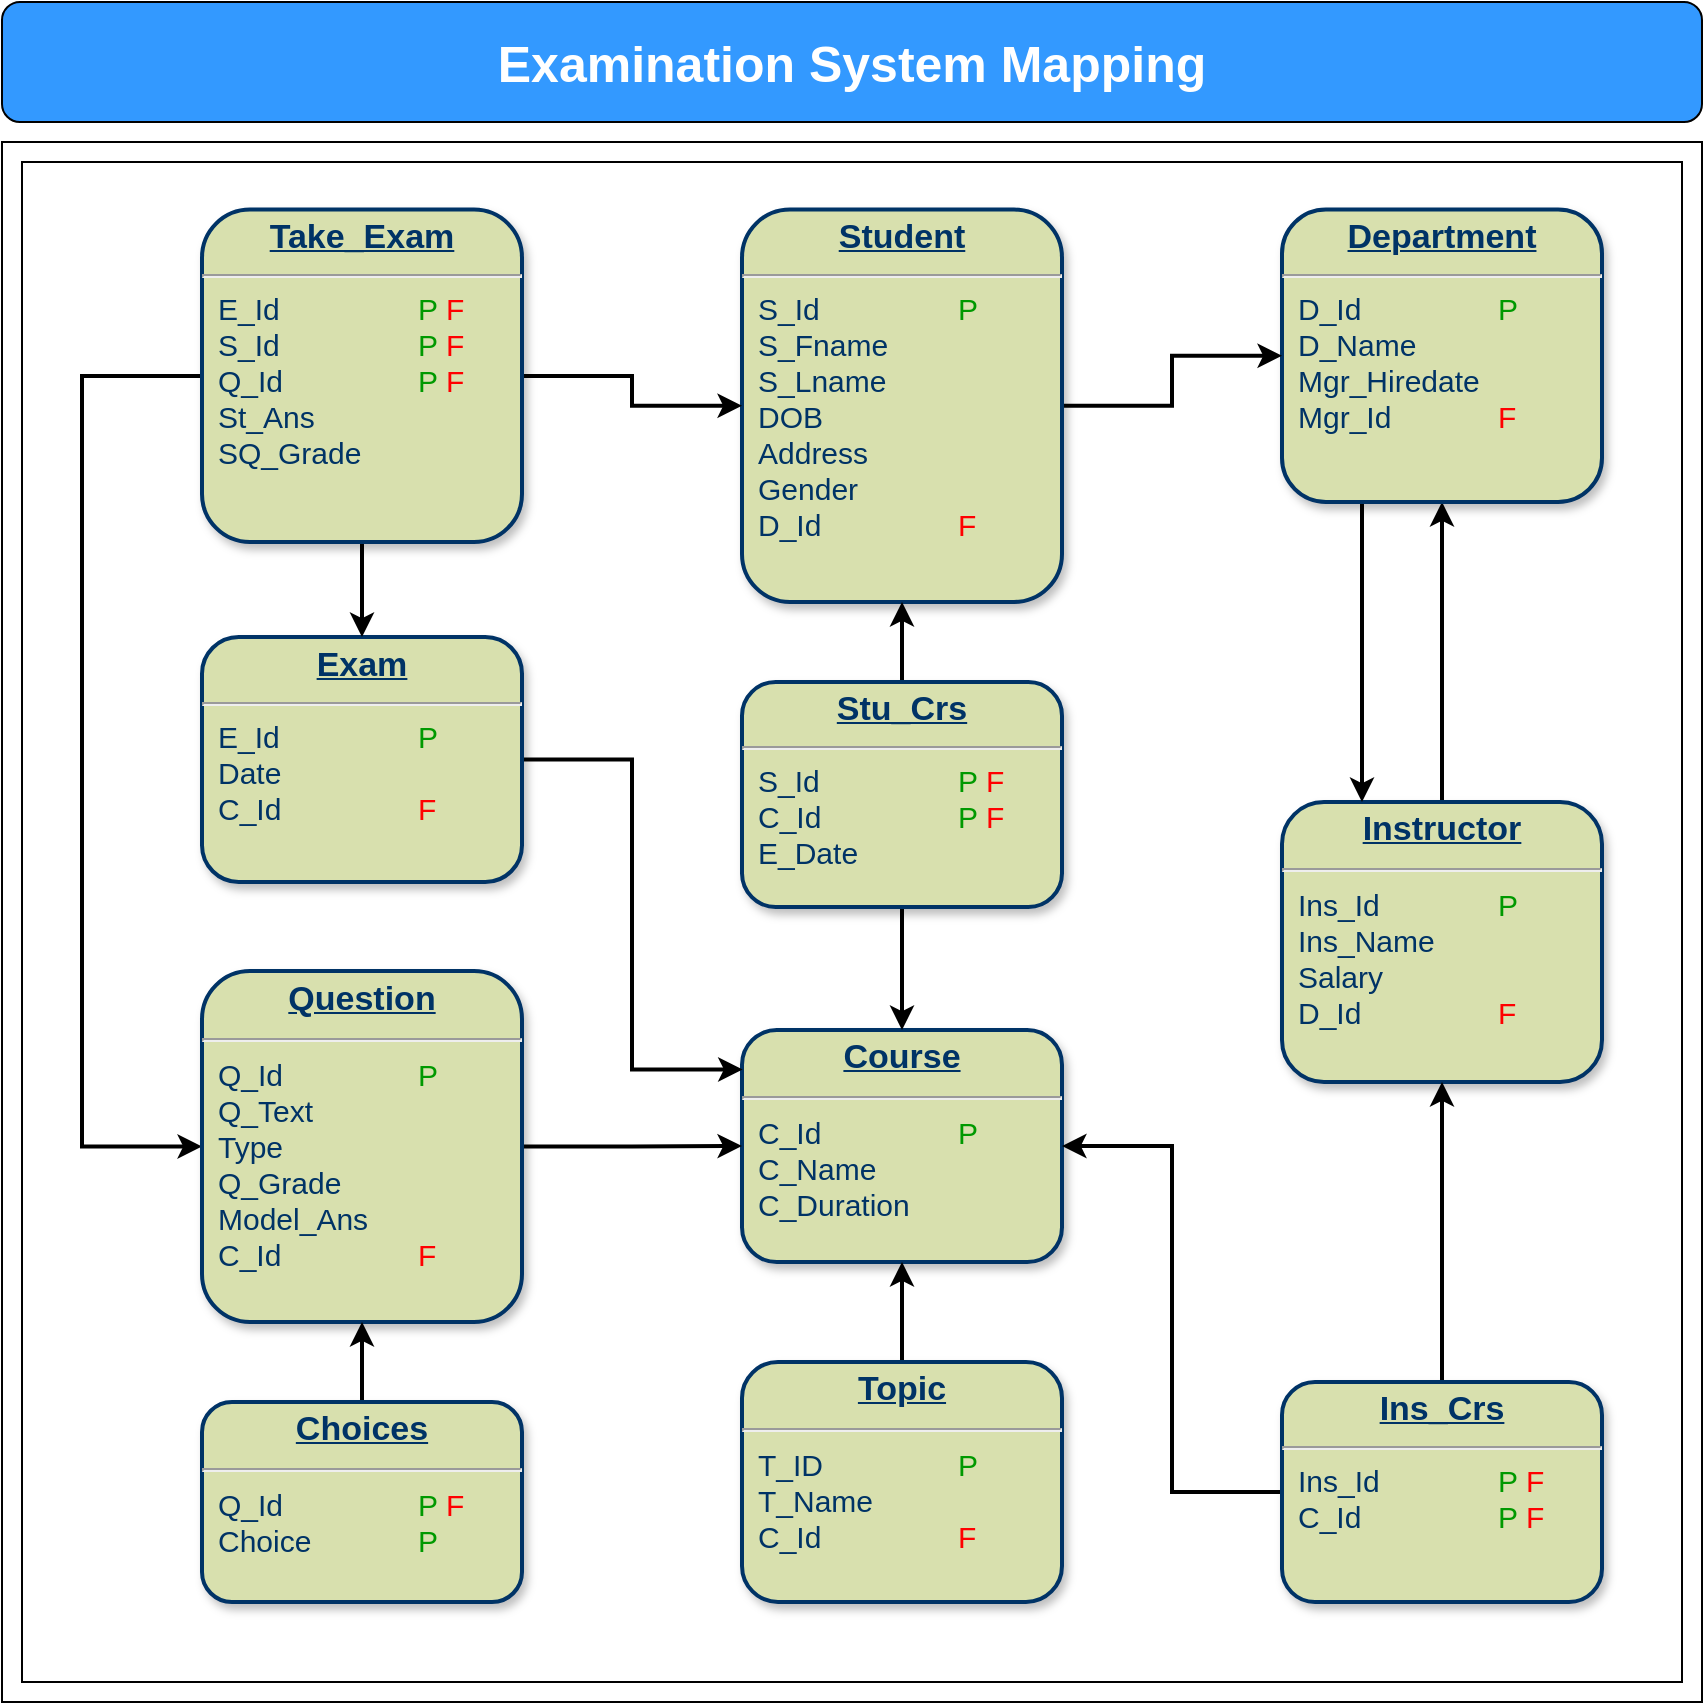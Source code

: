 <mxfile version="20.3.5" type="device"><diagram name="Page-1" id="efa7a0a1-bf9b-a30e-e6df-94a7791c09e9"><mxGraphModel dx="2083" dy="2058" grid="1" gridSize="10" guides="1" tooltips="1" connect="1" arrows="1" fold="1" page="1" pageScale="1" pageWidth="826" pageHeight="1169" background="none" math="0" shadow="0"><root><mxCell id="0"/><mxCell id="1" parent="0"/><mxCell id="19" value="&lt;p style=&quot;margin: 4px 0px 0px; text-align: center; text-decoration: underline; font-size: 17px;&quot;&gt;&lt;strong style=&quot;&quot;&gt;&lt;font style=&quot;font-size: 17px;&quot;&gt;Course&lt;/font&gt;&lt;/strong&gt;&lt;/p&gt;&lt;hr style=&quot;font-size: 17px;&quot;&gt;&lt;p style=&quot;margin: 0px 0px 0px 8px; font-size: 15px;&quot;&gt;&lt;font style=&quot;font-size: 15px;&quot;&gt;C_Id&lt;span style=&quot;white-space: pre;&quot;&gt;&#9;&lt;/span&gt;&lt;span style=&quot;white-space: pre;&quot;&gt;&#9;&lt;/span&gt;&lt;font color=&quot;#009900&quot;&gt;P&lt;/font&gt;&lt;br&gt;C_Name&lt;/font&gt;&lt;/p&gt;&lt;p style=&quot;margin: 0px 0px 0px 8px; font-size: 15px;&quot;&gt;&lt;font style=&quot;font-size: 15px;&quot;&gt;C_Duration&lt;/font&gt;&lt;/p&gt;&lt;p style=&quot;margin: 0px 0px 0px 8px; font-size: 15px;&quot;&gt;&lt;br&gt;&lt;/p&gt;" style="verticalAlign=top;align=left;overflow=fill;fontSize=12;fontFamily=Helvetica;html=1;strokeColor=#003366;shadow=1;fillColor=#D8E0AE;fontColor=#003366;strokeWidth=2;rounded=1;" parent="1" vertex="1"><mxGeometry x="360" y="454" width="160" height="116" as="geometry"/></mxCell><mxCell id="w06Irsgky0jaiwGKNpuG-139" style="edgeStyle=orthogonalEdgeStyle;rounded=0;orthogonalLoop=1;jettySize=auto;html=1;entryX=0.5;entryY=1;entryDx=0;entryDy=0;fontSize=16;strokeWidth=2;" parent="1" source="20" target="24" edge="1"><mxGeometry relative="1" as="geometry"/></mxCell><mxCell id="20" value="&lt;p style=&quot;margin: 4px 0px 0px; text-align: center; text-decoration: underline; font-size: 17px;&quot;&gt;&lt;b style=&quot;&quot;&gt;&lt;font style=&quot;font-size: 17px;&quot;&gt;Instructor&lt;/font&gt;&lt;/b&gt;&lt;/p&gt;&lt;hr style=&quot;font-size: 17px;&quot;&gt;&lt;p style=&quot;margin: 0px 0px 0px 8px; font-size: 15px;&quot;&gt;&lt;font style=&quot;font-size: 15px;&quot;&gt;Ins_Id&lt;span style=&quot;white-space: pre;&quot;&gt;&#9;&lt;/span&gt;&lt;span style=&quot;white-space: pre;&quot;&gt;&#9;&lt;/span&gt;&lt;font color=&quot;#009900&quot;&gt;P&lt;/font&gt;&lt;/font&gt;&lt;/p&gt;&lt;p style=&quot;margin: 0px 0px 0px 8px; font-size: 15px;&quot;&gt;&lt;font style=&quot;font-size: 15px;&quot;&gt;Ins_Name&lt;/font&gt;&lt;/p&gt;&lt;p style=&quot;margin: 0px 0px 0px 8px; font-size: 15px;&quot;&gt;&lt;font style=&quot;font-size: 15px;&quot;&gt;Salary&lt;/font&gt;&lt;/p&gt;&lt;p style=&quot;margin: 0px 0px 0px 8px; font-size: 15px;&quot;&gt;&lt;font style=&quot;font-size: 15px;&quot;&gt;D_Id&lt;span style=&quot;white-space: pre;&quot;&gt;&#9;&lt;/span&gt;&lt;span style=&quot;white-space: pre;&quot;&gt;&#9;&lt;/span&gt;&lt;font color=&quot;#ff0000&quot;&gt;F&lt;/font&gt;&lt;/font&gt;&lt;/p&gt;&lt;p style=&quot;margin: 0px 0px 0px 8px; font-size: 15px;&quot;&gt;&lt;br&gt;&lt;/p&gt;" style="verticalAlign=top;align=left;overflow=fill;fontSize=12;fontFamily=Helvetica;html=1;strokeColor=#003366;shadow=1;fillColor=#D8E0AE;fontColor=#003366;strokeWidth=2;rounded=1;" parent="1" vertex="1"><mxGeometry x="630" y="340" width="160" height="140" as="geometry"/></mxCell><mxCell id="w06Irsgky0jaiwGKNpuG-158" style="edgeStyle=orthogonalEdgeStyle;rounded=0;orthogonalLoop=1;jettySize=auto;html=1;entryX=0.002;entryY=0.17;entryDx=0;entryDy=0;entryPerimeter=0;fontSize=16;strokeWidth=2;" parent="1" source="21" target="19" edge="1"><mxGeometry relative="1" as="geometry"/></mxCell><mxCell id="21" value="&lt;p style=&quot;margin: 4px 0px 0px; text-align: center; text-decoration: underline;&quot;&gt;&lt;b style=&quot;&quot;&gt;&lt;font style=&quot;font-size: 17px;&quot;&gt;Exam&lt;/font&gt;&lt;/b&gt;&lt;/p&gt;&lt;hr style=&quot;font-size: 15px;&quot;&gt;&lt;p style=&quot;margin: 0px 0px 0px 8px; font-size: 15px;&quot;&gt;&lt;font style=&quot;font-size: 15px;&quot;&gt;E_Id&lt;span style=&quot;white-space: pre;&quot;&gt;&#9;&lt;/span&gt;&lt;span style=&quot;white-space: pre;&quot;&gt;&#9;&lt;span style=&quot;white-space: pre;&quot;&gt;&#9;&lt;/span&gt;&lt;/span&gt;&lt;font color=&quot;#009900&quot;&gt;P&lt;/font&gt;&lt;/font&gt;&lt;/p&gt;&lt;p style=&quot;margin: 0px 0px 0px 8px; font-size: 15px;&quot;&gt;&lt;font style=&quot;font-size: 15px;&quot;&gt;Date&lt;/font&gt;&lt;/p&gt;&lt;p style=&quot;margin: 0px 0px 0px 8px; font-size: 15px;&quot;&gt;&lt;font style=&quot;font-size: 15px;&quot;&gt;C_Id&lt;span style=&quot;white-space: pre;&quot;&gt;&#9;&lt;span style=&quot;white-space: pre;&quot;&gt;&#9;&lt;/span&gt;&lt;/span&gt;&lt;font color=&quot;#ff0000&quot;&gt;F&lt;/font&gt;&lt;/font&gt;&lt;/p&gt;&lt;p style=&quot;margin: 0px 0px 0px 8px; font-size: 15px;&quot;&gt;&lt;br&gt;&lt;/p&gt;" style="verticalAlign=top;align=left;overflow=fill;fontSize=12;fontFamily=Helvetica;html=1;strokeColor=#003366;shadow=1;fillColor=#D8E0AE;fontColor=#003366;strokeWidth=2;rounded=1;" parent="1" vertex="1"><mxGeometry x="90" y="257.5" width="160" height="122.5" as="geometry"/></mxCell><mxCell id="w06Irsgky0jaiwGKNpuG-147" style="edgeStyle=orthogonalEdgeStyle;rounded=0;orthogonalLoop=1;jettySize=auto;html=1;exitX=0.5;exitY=0;exitDx=0;exitDy=0;entryX=0.5;entryY=1;entryDx=0;entryDy=0;fontSize=16;strokeWidth=2;" parent="1" source="23" target="19" edge="1"><mxGeometry relative="1" as="geometry"/></mxCell><mxCell id="23" value="&lt;p style=&quot;margin: 4px 0px 0px; text-align: center; text-decoration: underline; font-size: 17px;&quot;&gt;&lt;strong style=&quot;&quot;&gt;&lt;font style=&quot;font-size: 17px;&quot;&gt;Topic&lt;/font&gt;&lt;/strong&gt;&lt;/p&gt;&lt;hr style=&quot;font-size: 17px;&quot;&gt;&lt;p style=&quot;margin: 0px 0px 0px 8px; font-size: 15px;&quot;&gt;&lt;font style=&quot;font-size: 15px;&quot;&gt;T_ID&lt;span style=&quot;white-space: pre;&quot;&gt;&#9;&lt;/span&gt;&lt;span style=&quot;white-space: pre;&quot;&gt;&#9;&lt;/span&gt;&lt;font color=&quot;#009900&quot;&gt;P&lt;/font&gt;&lt;/font&gt;&lt;/p&gt;&lt;p style=&quot;margin: 0px 0px 0px 8px; font-size: 15px;&quot;&gt;&lt;font style=&quot;font-size: 15px;&quot;&gt;T_Name&lt;/font&gt;&lt;/p&gt;&lt;p style=&quot;margin: 0px 0px 0px 8px; font-size: 15px;&quot;&gt;&lt;font style=&quot;font-size: 15px;&quot;&gt;C_Id&lt;span style=&quot;white-space: pre;&quot;&gt;&#9;&lt;/span&gt;&lt;span style=&quot;white-space: pre;&quot;&gt;&#9;&lt;/span&gt;&lt;font color=&quot;#ff0000&quot;&gt;F&lt;/font&gt;&lt;/font&gt;&lt;/p&gt;" style="verticalAlign=top;align=left;overflow=fill;fontSize=12;fontFamily=Helvetica;html=1;strokeColor=#003366;shadow=1;fillColor=#D8E0AE;fontColor=#003366;strokeWidth=2;rounded=1;" parent="1" vertex="1"><mxGeometry x="360" y="620" width="160" height="120" as="geometry"/></mxCell><mxCell id="w06Irsgky0jaiwGKNpuG-140" style="edgeStyle=orthogonalEdgeStyle;rounded=0;orthogonalLoop=1;jettySize=auto;html=1;entryX=0.25;entryY=0;entryDx=0;entryDy=0;fontSize=16;exitX=0.25;exitY=1;exitDx=0;exitDy=0;strokeWidth=2;" parent="1" source="24" target="20" edge="1"><mxGeometry relative="1" as="geometry"/></mxCell><mxCell id="24" value="&lt;p style=&quot;margin: 4px 0px 0px; text-align: center; text-decoration: underline;&quot;&gt;&lt;strong style=&quot;&quot;&gt;&lt;font style=&quot;font-size: 17px;&quot;&gt;Department&lt;/font&gt;&lt;/strong&gt;&lt;/p&gt;&lt;hr style=&quot;font-size: 15px;&quot;&gt;&lt;p style=&quot;margin: 0px 0px 0px 8px; font-size: 15px;&quot;&gt;&lt;font style=&quot;font-size: 15px;&quot;&gt;D_Id&lt;span style=&quot;white-space: pre;&quot;&gt;&#9;&lt;/span&gt;&lt;span style=&quot;white-space: pre;&quot;&gt;&#9;&lt;/span&gt;&lt;font color=&quot;#009900&quot;&gt;P&lt;/font&gt;&lt;/font&gt;&lt;/p&gt;&lt;p style=&quot;margin: 0px 0px 0px 8px; font-size: 15px;&quot;&gt;&lt;font style=&quot;font-size: 15px;&quot;&gt;D_Name&lt;/font&gt;&lt;/p&gt;&lt;p style=&quot;margin: 0px 0px 0px 8px; font-size: 15px;&quot;&gt;&lt;font style=&quot;font-size: 15px;&quot;&gt;Mgr_Hiredate&lt;/font&gt;&lt;/p&gt;&lt;p style=&quot;margin: 0px 0px 0px 8px; font-size: 15px;&quot;&gt;&lt;font style=&quot;font-size: 15px;&quot;&gt;Mgr_Id&lt;span style=&quot;white-space: pre;&quot;&gt;&#9;&lt;/span&gt;&lt;span style=&quot;white-space: pre;&quot;&gt;&#9;&lt;/span&gt;&lt;font color=&quot;#ff0000&quot;&gt;F&lt;/font&gt;&lt;/font&gt;&lt;/p&gt;" style="verticalAlign=top;align=left;overflow=fill;fontSize=12;fontFamily=Helvetica;html=1;strokeColor=#003366;shadow=1;fillColor=#D8E0AE;fontColor=#003366;strokeWidth=2;rounded=1;" parent="1" vertex="1"><mxGeometry x="630" y="43.75" width="160" height="146.25" as="geometry"/></mxCell><mxCell id="gjv7jHiOcgRAa-CNQBFa-36" style="edgeStyle=orthogonalEdgeStyle;rounded=0;orthogonalLoop=1;jettySize=auto;html=1;exitX=1;exitY=0.5;exitDx=0;exitDy=0;entryX=0;entryY=0.5;entryDx=0;entryDy=0;strokeWidth=2;" edge="1" parent="1" source="25" target="24"><mxGeometry relative="1" as="geometry"/></mxCell><mxCell id="25" value="&lt;p style=&quot;margin: 4px 0px 0px; text-align: center; text-decoration: underline;&quot;&gt;&lt;b style=&quot;&quot;&gt;&lt;font style=&quot;font-size: 17px;&quot;&gt;Student&lt;/font&gt;&lt;/b&gt;&lt;/p&gt;&lt;hr style=&quot;font-size: 15px;&quot;&gt;&lt;p style=&quot;margin: 0px 0px 0px 8px; font-size: 15px;&quot;&gt;&lt;font style=&quot;font-size: 15px;&quot;&gt;S_Id&lt;span style=&quot;white-space: pre;&quot;&gt;&#9;&lt;/span&gt;&lt;span style=&quot;white-space: pre;&quot;&gt;&#9;&lt;/span&gt;&lt;span style=&quot;white-space: pre;&quot;&gt;&#9;&lt;/span&gt;&lt;font color=&quot;#009900&quot;&gt;P&lt;/font&gt;&lt;/font&gt;&lt;/p&gt;&lt;p style=&quot;margin: 0px 0px 0px 8px; font-size: 15px;&quot;&gt;&lt;font style=&quot;font-size: 15px;&quot;&gt;S_Fname&lt;/font&gt;&lt;/p&gt;&lt;p style=&quot;margin: 0px 0px 0px 8px; font-size: 15px;&quot;&gt;&lt;font style=&quot;font-size: 15px;&quot;&gt;S_Lname&lt;/font&gt;&lt;/p&gt;&lt;p style=&quot;margin: 0px 0px 0px 8px; font-size: 15px;&quot;&gt;&lt;font style=&quot;font-size: 15px;&quot;&gt;DOB&lt;/font&gt;&lt;/p&gt;&lt;p style=&quot;margin: 0px 0px 0px 8px; font-size: 15px;&quot;&gt;&lt;font style=&quot;font-size: 15px;&quot;&gt;Address&lt;/font&gt;&lt;/p&gt;&lt;p style=&quot;margin: 0px 0px 0px 8px; font-size: 15px;&quot;&gt;&lt;font style=&quot;font-size: 15px;&quot;&gt;Gender&lt;/font&gt;&lt;/p&gt;&lt;p style=&quot;margin: 0px 0px 0px 8px; font-size: 15px;&quot;&gt;&lt;font style=&quot;font-size: 15px;&quot;&gt;D_Id&lt;span style=&quot;white-space: pre;&quot;&gt;&#9;&lt;/span&gt;&lt;span style=&quot;white-space: pre;&quot;&gt;&#9;&lt;/span&gt;&lt;font color=&quot;#ff0000&quot;&gt;F&lt;/font&gt;&lt;/font&gt;&lt;/p&gt;&lt;p style=&quot;margin: 0px 0px 0px 8px; font-size: 15px;&quot;&gt;&lt;br&gt;&lt;/p&gt;" style="verticalAlign=top;align=left;overflow=fill;fontSize=12;fontFamily=Helvetica;html=1;strokeColor=#003366;shadow=1;fillColor=#D8E0AE;fontColor=#003366;strokeWidth=2;rounded=1;" parent="1" vertex="1"><mxGeometry x="360" y="43.75" width="160" height="196.25" as="geometry"/></mxCell><mxCell id="w06Irsgky0jaiwGKNpuG-156" style="edgeStyle=orthogonalEdgeStyle;rounded=0;orthogonalLoop=1;jettySize=auto;html=1;entryX=0;entryY=0.5;entryDx=0;entryDy=0;fontSize=16;strokeWidth=2;" parent="1" source="29" target="25" edge="1"><mxGeometry relative="1" as="geometry"/></mxCell><mxCell id="w06Irsgky0jaiwGKNpuG-157" style="edgeStyle=orthogonalEdgeStyle;rounded=0;orthogonalLoop=1;jettySize=auto;html=1;exitX=0.5;exitY=1;exitDx=0;exitDy=0;entryX=0.5;entryY=0;entryDx=0;entryDy=0;fontSize=16;strokeWidth=2;" parent="1" source="29" target="21" edge="1"><mxGeometry relative="1" as="geometry"/></mxCell><mxCell id="gjv7jHiOcgRAa-CNQBFa-47" style="edgeStyle=orthogonalEdgeStyle;rounded=0;orthogonalLoop=1;jettySize=auto;html=1;entryX=0;entryY=0.5;entryDx=0;entryDy=0;strokeWidth=2;fontSize=17;fontColor=#009900;" edge="1" parent="1" source="29" target="33"><mxGeometry relative="1" as="geometry"><Array as="points"><mxPoint x="30" y="127"/><mxPoint x="30" y="512"/></Array></mxGeometry></mxCell><mxCell id="29" value="&lt;p style=&quot;margin: 4px 0px 0px; text-align: center; text-decoration: underline;&quot;&gt;&lt;b style=&quot;&quot;&gt;&lt;font style=&quot;font-size: 17px;&quot;&gt;Take_Exam&lt;/font&gt;&lt;/b&gt;&lt;/p&gt;&lt;hr style=&quot;font-size: 15px;&quot;&gt;&lt;p style=&quot;margin: 0px 0px 0px 8px; font-size: 15px;&quot;&gt;&lt;font style=&quot;font-size: 15px;&quot;&gt;E_Id&lt;span style=&quot;white-space: pre;&quot;&gt;&#9;&lt;/span&gt;&lt;span style=&quot;white-space: pre;&quot;&gt;&#9;&lt;span style=&quot;white-space: pre;&quot;&gt;&#9;&lt;/span&gt;&lt;/span&gt;&lt;font color=&quot;#009900&quot;&gt;P&lt;/font&gt; &lt;font color=&quot;#ff0000&quot;&gt;F&lt;/font&gt;&lt;/font&gt;&lt;/p&gt;&lt;p style=&quot;margin: 0px 0px 0px 8px; font-size: 15px;&quot;&gt;&lt;font style=&quot;font-size: 15px;&quot;&gt;S_Id&lt;span style=&quot;white-space: pre;&quot;&gt;&#9;&lt;/span&gt;&lt;span style=&quot;white-space: pre;&quot;&gt;&#9;&lt;span style=&quot;white-space: pre;&quot;&gt;&#9;&lt;/span&gt;&lt;/span&gt;&lt;font color=&quot;#009900&quot;&gt;P&lt;/font&gt; &lt;font color=&quot;#ff0000&quot;&gt;F&lt;/font&gt;&lt;/font&gt;&lt;/p&gt;&lt;p style=&quot;margin: 0px 0px 0px 8px; font-size: 15px;&quot;&gt;&lt;font style=&quot;font-size: 15px;&quot;&gt;Q_Id&lt;span style=&quot;white-space: pre;&quot;&gt;&#9;&lt;span style=&quot;white-space: pre;&quot;&gt;&#9;&lt;/span&gt;&lt;/span&gt;&lt;font color=&quot;#009900&quot;&gt;P &lt;/font&gt;&lt;font color=&quot;#ff0000&quot;&gt;F&lt;/font&gt;&lt;/font&gt;&lt;/p&gt;&lt;p style=&quot;margin: 0px 0px 0px 8px; font-size: 15px;&quot;&gt;&lt;font style=&quot;font-size: 15px;&quot;&gt;St_Ans&lt;/font&gt;&lt;/p&gt;&lt;p style=&quot;margin: 0px 0px 0px 8px; font-size: 15px;&quot;&gt;&lt;font style=&quot;font-size: 15px;&quot;&gt;SQ_Grade&lt;/font&gt;&lt;/p&gt;&lt;p style=&quot;margin: 0px 0px 0px 8px; font-size: 15px;&quot;&gt;&lt;br&gt;&lt;/p&gt;" style="verticalAlign=top;align=left;overflow=fill;fontSize=12;fontFamily=Helvetica;html=1;strokeColor=#003366;shadow=1;fillColor=#D8E0AE;fontColor=#003366;strokeWidth=2;rounded=1;" parent="1" vertex="1"><mxGeometry x="90" y="43.75" width="160" height="166.25" as="geometry"/></mxCell><mxCell id="w06Irsgky0jaiwGKNpuG-162" style="edgeStyle=orthogonalEdgeStyle;rounded=0;orthogonalLoop=1;jettySize=auto;html=1;entryX=0;entryY=0.5;entryDx=0;entryDy=0;fontSize=16;strokeWidth=2;" parent="1" source="33" target="19" edge="1"><mxGeometry relative="1" as="geometry"/></mxCell><mxCell id="33" value="&lt;p style=&quot;margin: 4px 0px 0px; text-align: center; text-decoration: underline; font-size: 17px;&quot;&gt;&lt;b style=&quot;&quot;&gt;&lt;font style=&quot;font-size: 17px;&quot;&gt;Question&lt;/font&gt;&lt;/b&gt;&lt;/p&gt;&lt;hr style=&quot;font-size: 17px;&quot;&gt;&lt;p style=&quot;margin: 0px 0px 0px 8px; font-size: 15px;&quot;&gt;&lt;font style=&quot;font-size: 15px;&quot;&gt;Q_Id&lt;span style=&quot;white-space: pre;&quot;&gt;&#9;&lt;span style=&quot;white-space: pre;&quot;&gt;&#9;&lt;/span&gt;&lt;/span&gt;&lt;font color=&quot;#009900&quot;&gt;P&lt;/font&gt;&lt;/font&gt;&lt;/p&gt;&lt;p style=&quot;margin: 0px 0px 0px 8px; font-size: 15px;&quot;&gt;&lt;font style=&quot;font-size: 15px;&quot;&gt;Q_Text&lt;/font&gt;&lt;/p&gt;&lt;p style=&quot;margin: 0px 0px 0px 8px; font-size: 15px;&quot;&gt;&lt;font style=&quot;font-size: 15px;&quot;&gt;Type&lt;/font&gt;&lt;/p&gt;&lt;p style=&quot;margin: 0px 0px 0px 8px; font-size: 15px;&quot;&gt;&lt;font style=&quot;font-size: 15px;&quot;&gt;Q_Grade&lt;/font&gt;&lt;/p&gt;&lt;p style=&quot;margin: 0px 0px 0px 8px; font-size: 15px;&quot;&gt;&lt;font style=&quot;font-size: 15px;&quot;&gt;Model_Ans&lt;/font&gt;&lt;/p&gt;&lt;p style=&quot;margin: 0px 0px 0px 8px; font-size: 15px;&quot;&gt;&lt;font style=&quot;font-size: 15px;&quot;&gt;C_Id&lt;span style=&quot;white-space: pre;&quot;&gt;&#9;&lt;/span&gt;&lt;span style=&quot;white-space: pre;&quot;&gt;&#9;&lt;/span&gt;&lt;font color=&quot;#ff0000&quot;&gt;F&lt;/font&gt;&lt;/font&gt;&lt;/p&gt;" style="verticalAlign=top;align=left;overflow=fill;fontSize=12;fontFamily=Helvetica;html=1;strokeColor=#003366;shadow=1;fillColor=#D8E0AE;fontColor=#003366;strokeWidth=2;rounded=1;" parent="1" vertex="1"><mxGeometry x="90" y="424.5" width="160" height="175.5" as="geometry"/></mxCell><mxCell id="w06Irsgky0jaiwGKNpuG-159" style="edgeStyle=orthogonalEdgeStyle;rounded=0;orthogonalLoop=1;jettySize=auto;html=1;exitX=0.5;exitY=0;exitDx=0;exitDy=0;entryX=0.5;entryY=1;entryDx=0;entryDy=0;fontSize=16;strokeWidth=2;" parent="1" source="35" target="20" edge="1"><mxGeometry relative="1" as="geometry"/></mxCell><mxCell id="w06Irsgky0jaiwGKNpuG-161" style="edgeStyle=orthogonalEdgeStyle;rounded=0;orthogonalLoop=1;jettySize=auto;html=1;entryX=1;entryY=0.5;entryDx=0;entryDy=0;fontSize=16;strokeWidth=2;" parent="1" source="35" target="19" edge="1"><mxGeometry relative="1" as="geometry"/></mxCell><mxCell id="35" value="&lt;p style=&quot;margin: 4px 0px 0px; text-align: center; text-decoration: underline;&quot;&gt;&lt;b style=&quot;&quot;&gt;&lt;font style=&quot;font-size: 17px;&quot;&gt;Ins_Crs&lt;/font&gt;&lt;/b&gt;&lt;/p&gt;&lt;hr style=&quot;font-size: 15px;&quot;&gt;&lt;p style=&quot;margin: 0px 0px 0px 8px; font-size: 15px;&quot;&gt;&lt;font style=&quot;font-size: 15px;&quot;&gt;Ins_Id&lt;span style=&quot;white-space: pre;&quot;&gt;&#9;&lt;/span&gt;&lt;span style=&quot;white-space: pre;&quot;&gt;&#9;&lt;/span&gt;&lt;font color=&quot;#009900&quot;&gt;P&lt;/font&gt; &lt;font color=&quot;#ff0000&quot;&gt;F&lt;/font&gt;&lt;/font&gt;&lt;/p&gt;&lt;p style=&quot;margin: 0px 0px 0px 8px; font-size: 15px;&quot;&gt;&lt;font style=&quot;font-size: 15px;&quot;&gt;C_Id&lt;span style=&quot;white-space: pre;&quot;&gt;&#9;&lt;/span&gt;&lt;span style=&quot;white-space: pre;&quot;&gt;&#9;&lt;/span&gt;&lt;font color=&quot;#009900&quot;&gt;P &lt;/font&gt;&lt;font color=&quot;#ff0000&quot;&gt;F&lt;/font&gt;&lt;/font&gt;&lt;/p&gt;&lt;p style=&quot;margin: 0px 0px 0px 8px; font-size: 15px;&quot;&gt;&lt;br&gt;&lt;/p&gt;" style="verticalAlign=top;align=left;overflow=fill;fontSize=12;fontFamily=Helvetica;html=1;strokeColor=#003366;shadow=1;fillColor=#D8E0AE;fontColor=#003366;strokeWidth=2;rounded=1;" parent="1" vertex="1"><mxGeometry x="630" y="630" width="160" height="110" as="geometry"/></mxCell><mxCell id="w06Irsgky0jaiwGKNpuG-160" style="edgeStyle=orthogonalEdgeStyle;rounded=0;orthogonalLoop=1;jettySize=auto;html=1;entryX=0.5;entryY=1;entryDx=0;entryDy=0;fontSize=16;strokeWidth=2;" parent="1" source="32" target="33" edge="1"><mxGeometry relative="1" as="geometry"/></mxCell><mxCell id="32" value="&lt;p style=&quot;margin: 4px 0px 0px; text-align: center; text-decoration: underline; font-size: 17px;&quot;&gt;&lt;b style=&quot;&quot;&gt;&lt;font style=&quot;font-size: 17px;&quot;&gt;Choices&lt;/font&gt;&lt;/b&gt;&lt;/p&gt;&lt;hr style=&quot;font-size: 17px;&quot;&gt;&lt;p style=&quot;margin: 0px 0px 0px 8px; font-size: 15px;&quot;&gt;&lt;font style=&quot;font-size: 15px;&quot;&gt;Q_Id&lt;span style=&quot;white-space: pre;&quot;&gt;&#9;&lt;/span&gt;&lt;span style=&quot;white-space: pre;&quot;&gt;&#9;&lt;/span&gt;&lt;font color=&quot;#009900&quot;&gt;P&lt;/font&gt; &lt;font color=&quot;#ff0000&quot;&gt;F&lt;/font&gt;&lt;/font&gt;&lt;/p&gt;&lt;p style=&quot;margin: 0px 0px 0px 8px; font-size: 15px;&quot;&gt;&lt;font style=&quot;font-size: 15px;&quot;&gt;Choice&lt;span style=&quot;white-space: pre;&quot;&gt;&#9;&lt;/span&gt;&lt;span style=&quot;white-space: pre;&quot;&gt;&#9;&lt;/span&gt;&lt;font color=&quot;#009900&quot;&gt;P&lt;/font&gt;&lt;/font&gt;&lt;/p&gt;&lt;p style=&quot;margin: 0px 0px 0px 8px; font-size: 15px;&quot;&gt;&lt;br&gt;&lt;/p&gt;" style="verticalAlign=top;align=left;overflow=fill;fontSize=12;fontFamily=Helvetica;html=1;strokeColor=#003366;shadow=1;fillColor=#D8E0AE;fontColor=#003366;strokeWidth=2;rounded=1;" parent="1" vertex="1"><mxGeometry x="90" y="640" width="160" height="100" as="geometry"/></mxCell><mxCell id="w06Irsgky0jaiwGKNpuG-145" style="edgeStyle=orthogonalEdgeStyle;rounded=0;orthogonalLoop=1;jettySize=auto;html=1;exitX=0.5;exitY=1;exitDx=0;exitDy=0;entryX=0.5;entryY=0;entryDx=0;entryDy=0;fontSize=16;strokeWidth=2;" parent="1" source="22" target="19" edge="1"><mxGeometry relative="1" as="geometry"/></mxCell><mxCell id="w06Irsgky0jaiwGKNpuG-146" style="edgeStyle=orthogonalEdgeStyle;rounded=0;orthogonalLoop=1;jettySize=auto;html=1;entryX=0.5;entryY=1;entryDx=0;entryDy=0;fontSize=16;strokeWidth=2;" parent="1" source="22" target="25" edge="1"><mxGeometry relative="1" as="geometry"/></mxCell><mxCell id="22" value="&lt;p style=&quot;margin: 4px 0px 0px; text-align: center; text-decoration: underline;&quot;&gt;&lt;b style=&quot;&quot;&gt;&lt;font style=&quot;font-size: 17px;&quot;&gt;Stu_Crs&lt;/font&gt;&lt;/b&gt;&lt;/p&gt;&lt;hr style=&quot;font-size: 15px;&quot;&gt;&lt;p style=&quot;margin: 0px 0px 0px 8px; font-size: 15px;&quot;&gt;&lt;font style=&quot;font-size: 15px;&quot;&gt;S_Id&lt;span style=&quot;white-space: pre;&quot;&gt;&#9;&lt;/span&gt;&lt;span style=&quot;white-space: pre;&quot;&gt;&#9;&lt;/span&gt;&lt;span style=&quot;white-space: pre;&quot;&gt;&#9;&lt;/span&gt;&lt;font color=&quot;#009900&quot;&gt;P &lt;/font&gt;&lt;font color=&quot;#ff0000&quot;&gt;F&lt;/font&gt;&lt;/font&gt;&lt;/p&gt;&lt;p style=&quot;margin: 0px 0px 0px 8px; font-size: 15px;&quot;&gt;&lt;font style=&quot;font-size: 15px;&quot;&gt;C_Id&lt;span style=&quot;white-space: pre;&quot;&gt;&#9;&lt;/span&gt;&lt;span style=&quot;white-space: pre;&quot;&gt;&#9;&lt;/span&gt;&lt;font color=&quot;#009900&quot;&gt;P &lt;/font&gt;&lt;font color=&quot;#ff0000&quot;&gt;F&lt;/font&gt;&lt;/font&gt;&lt;/p&gt;&lt;p style=&quot;margin: 0px 0px 0px 8px; font-size: 15px;&quot;&gt;&lt;font style=&quot;font-size: 15px;&quot;&gt;E_Date&lt;/font&gt;&lt;/p&gt;&lt;p style=&quot;margin: 0px 0px 0px 8px; font-size: 15px;&quot;&gt;&lt;br&gt;&lt;/p&gt;" style="verticalAlign=top;align=left;overflow=fill;fontSize=12;fontFamily=Helvetica;html=1;strokeColor=#003366;shadow=1;fillColor=#D8E0AE;fontColor=#003366;strokeWidth=2;rounded=1;" parent="1" vertex="1"><mxGeometry x="360" y="280" width="160" height="112.5" as="geometry"/></mxCell><mxCell id="w06Irsgky0jaiwGKNpuG-163" value="&lt;font size=&quot;1&quot; color=&quot;#ffffff&quot;&gt;&lt;b style=&quot;font-size: 25px;&quot;&gt;Examination System Mapping&lt;/b&gt;&lt;/font&gt;" style="rounded=1;whiteSpace=wrap;html=1;fontSize=16;fillColor=#3399FF;align=center;" parent="1" vertex="1"><mxGeometry x="-10" y="-60" width="850" height="60" as="geometry"/></mxCell><mxCell id="gjv7jHiOcgRAa-CNQBFa-48" value="" style="rounded=0;whiteSpace=wrap;html=1;fontSize=17;fontColor=#FF0000;fillColor=none;" vertex="1" parent="1"><mxGeometry x="-10" y="10" width="850" height="780" as="geometry"/></mxCell><mxCell id="gjv7jHiOcgRAa-CNQBFa-49" value="" style="rounded=0;whiteSpace=wrap;html=1;fontSize=17;fontColor=#FF0000;fillColor=none;" vertex="1" parent="1"><mxGeometry y="20" width="830" height="760" as="geometry"/></mxCell></root></mxGraphModel></diagram></mxfile>